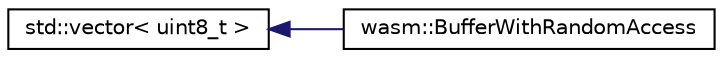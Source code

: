 digraph "Graphical Class Hierarchy"
{
  edge [fontname="Helvetica",fontsize="10",labelfontname="Helvetica",labelfontsize="10"];
  node [fontname="Helvetica",fontsize="10",shape=record];
  rankdir="LR";
  Node0 [label="std::vector\< uint8_t \>",height=0.2,width=0.4,color="black", fillcolor="white", style="filled",URL="$classstd_1_1vector.html"];
  Node0 -> Node1 [dir="back",color="midnightblue",fontsize="10",style="solid",fontname="Helvetica"];
  Node1 [label="wasm::BufferWithRandomAccess",height=0.2,width=0.4,color="black", fillcolor="white", style="filled",URL="$classwasm_1_1_buffer_with_random_access.html"];
}
